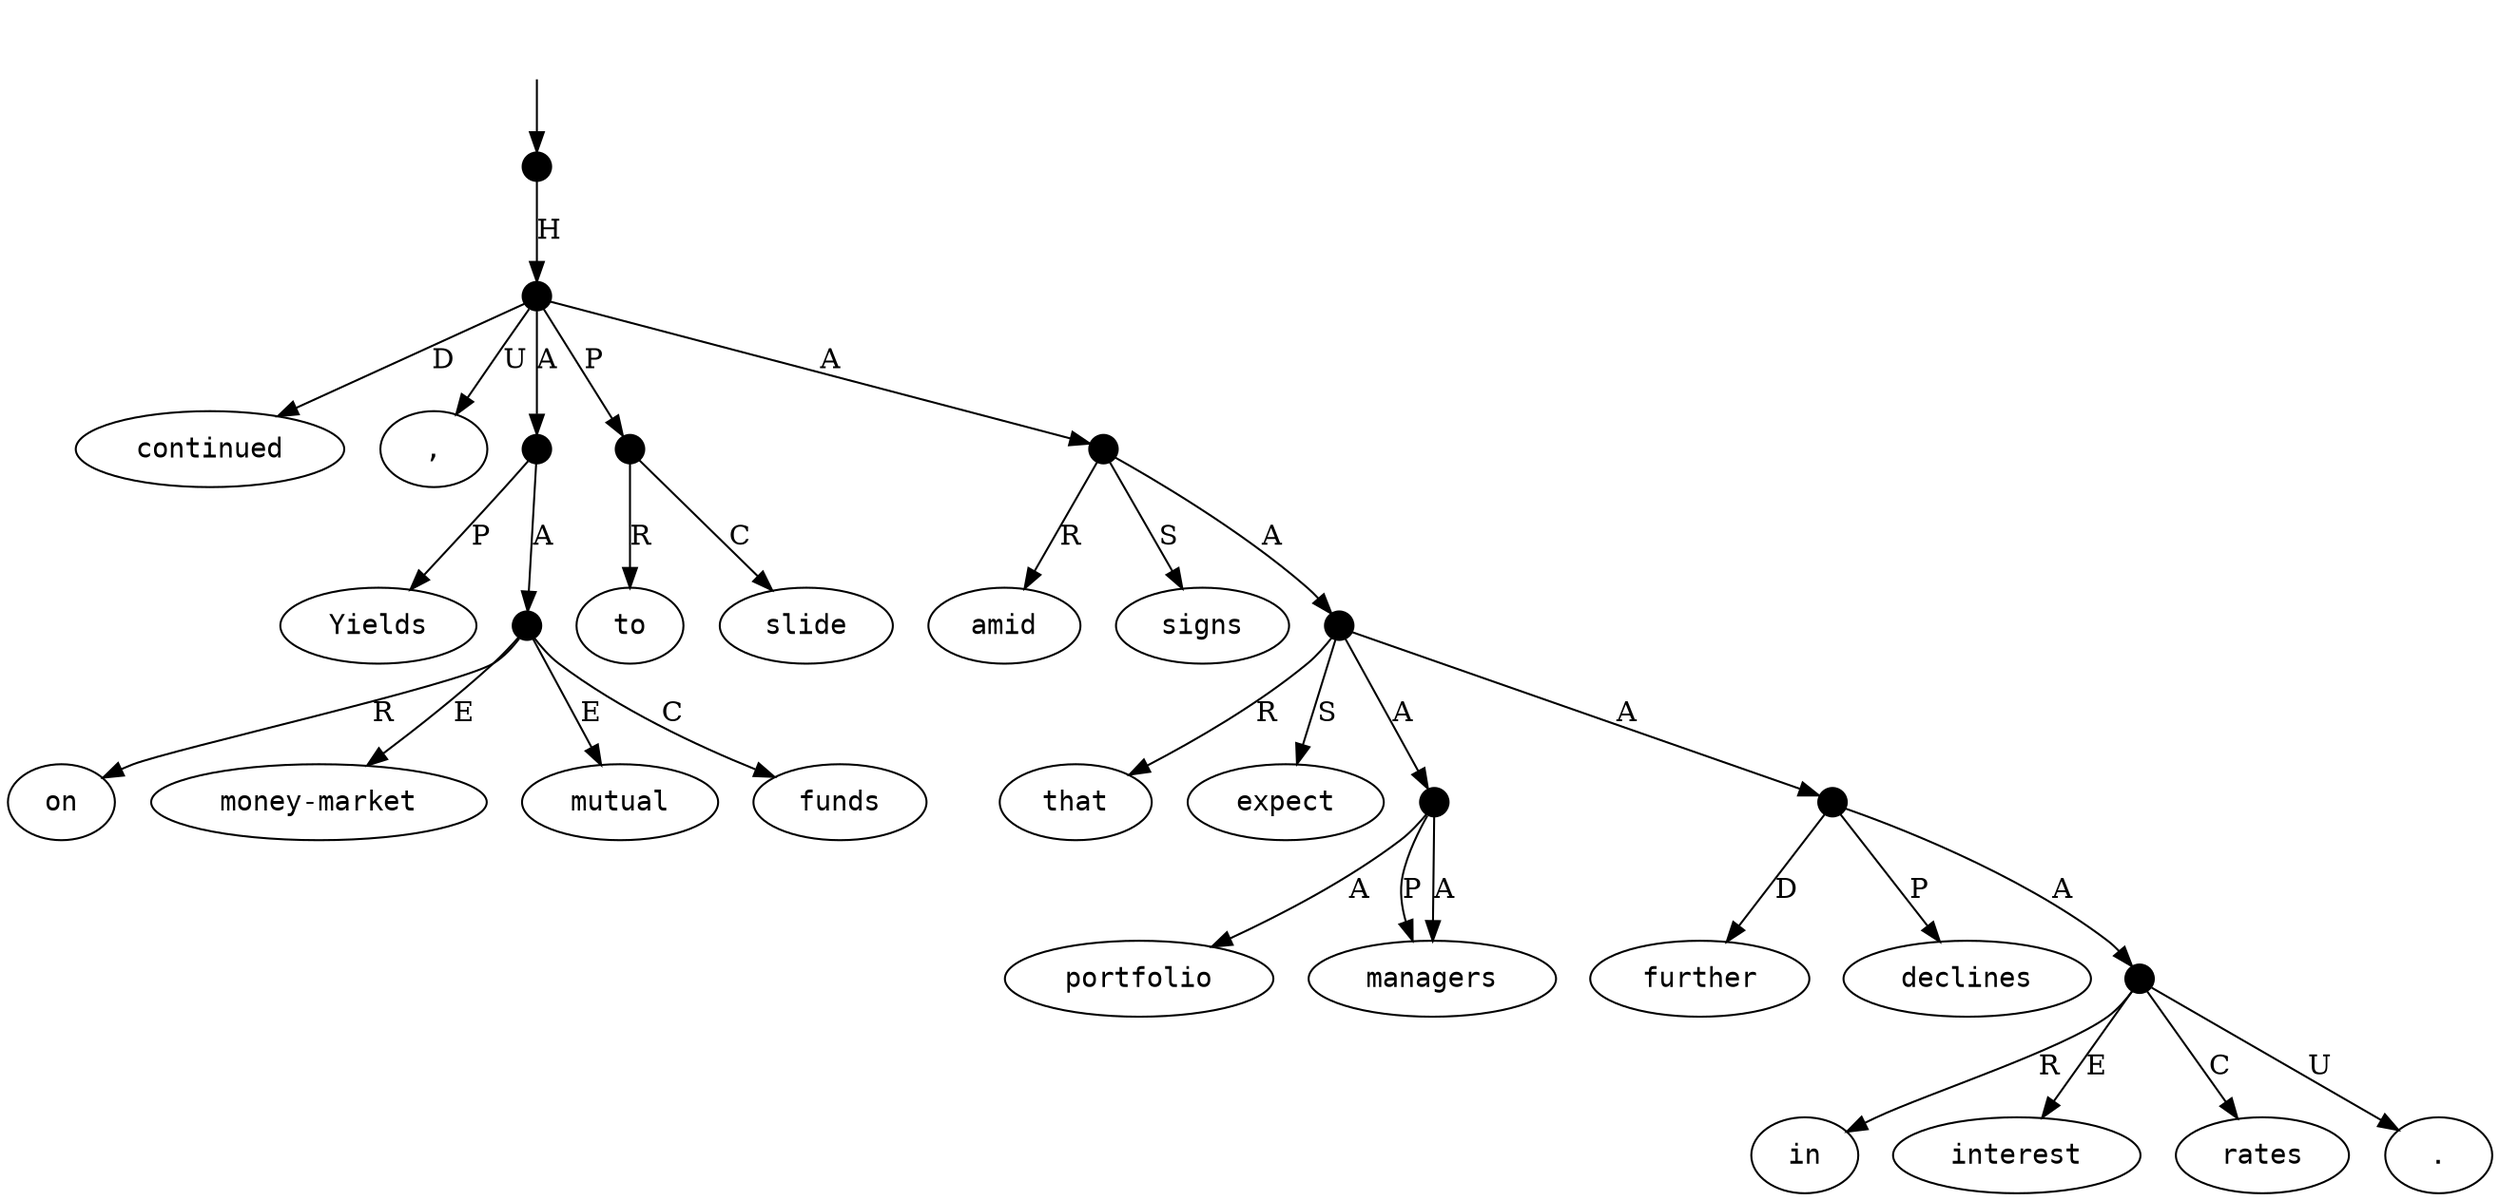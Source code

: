 digraph "20004001" {
  top [ style=invis ];
  top -> 22;
  0 [ label=<<table align="center" border="0" cellspacing="0"><tr><td colspan="2"><font face="Courier">Yields</font></td></tr></table>> ];
  1 [ label=<<table align="center" border="0" cellspacing="0"><tr><td colspan="2"><font face="Courier">on</font></td></tr></table>> ];
  2 [ label=<<table align="center" border="0" cellspacing="0"><tr><td colspan="2"><font face="Courier">money-market</font></td></tr></table>> ];
  3 [ label=<<table align="center" border="0" cellspacing="0"><tr><td colspan="2"><font face="Courier">mutual</font></td></tr></table>> ];
  4 [ label=<<table align="center" border="0" cellspacing="0"><tr><td colspan="2"><font face="Courier">funds</font></td></tr></table>> ];
  5 [ label=<<table align="center" border="0" cellspacing="0"><tr><td colspan="2"><font face="Courier">continued</font></td></tr></table>> ];
  6 [ label=<<table align="center" border="0" cellspacing="0"><tr><td colspan="2"><font face="Courier">to</font></td></tr></table>> ];
  7 [ label=<<table align="center" border="0" cellspacing="0"><tr><td colspan="2"><font face="Courier">slide</font></td></tr></table>> ];
  8 [ label=<<table align="center" border="0" cellspacing="0"><tr><td colspan="2"><font face="Courier">,</font></td></tr></table>> ];
  9 [ label=<<table align="center" border="0" cellspacing="0"><tr><td colspan="2"><font face="Courier">amid</font></td></tr></table>> ];
  10 [ label=<<table align="center" border="0" cellspacing="0"><tr><td colspan="2"><font face="Courier">signs</font></td></tr></table>> ];
  11 [ label=<<table align="center" border="0" cellspacing="0"><tr><td colspan="2"><font face="Courier">that</font></td></tr></table>> ];
  12 [ label=<<table align="center" border="0" cellspacing="0"><tr><td colspan="2"><font face="Courier">portfolio</font></td></tr></table>> ];
  13 [ label=<<table align="center" border="0" cellspacing="0"><tr><td colspan="2"><font face="Courier">managers</font></td></tr></table>> ];
  14 [ label=<<table align="center" border="0" cellspacing="0"><tr><td colspan="2"><font face="Courier">expect</font></td></tr></table>> ];
  15 [ label=<<table align="center" border="0" cellspacing="0"><tr><td colspan="2"><font face="Courier">further</font></td></tr></table>> ];
  16 [ label=<<table align="center" border="0" cellspacing="0"><tr><td colspan="2"><font face="Courier">declines</font></td></tr></table>> ];
  17 [ label=<<table align="center" border="0" cellspacing="0"><tr><td colspan="2"><font face="Courier">in</font></td></tr></table>> ];
  18 [ label=<<table align="center" border="0" cellspacing="0"><tr><td colspan="2"><font face="Courier">interest</font></td></tr></table>> ];
  19 [ label=<<table align="center" border="0" cellspacing="0"><tr><td colspan="2"><font face="Courier">rates</font></td></tr></table>> ];
  20 [ label=<<table align="center" border="0" cellspacing="0"><tr><td colspan="2"><font face="Courier">.</font></td></tr></table>> ];
  21 [ shape=point, width=0.2 ];
  22 [ shape=point, width=0.2 ];
  23 [ shape=point, width=0.2 ];
  24 [ shape=point, width=0.2 ];
  25 [ shape=point, width=0.2 ];
  26 [ shape=point, width=0.2 ];
  27 [ shape=point, width=0.2 ];
  28 [ shape=point, width=0.2 ];
  29 [ shape=point, width=0.2 ];
  30 [ shape=point, width=0.2 ];
  29 -> 30 [ label="A" ];
  23 -> 25 [ label="P" ];
  23 -> 5 [ label="D" ];
  23 -> 8 [ label="U" ];
  21 -> 0 [ label="P" ];
  24 -> 1 [ label="R" ];
  29 -> 16 [ label="P" ];
  27 -> 11 [ label="R" ];
  29 -> 15 [ label="D" ];
  24 -> 3 [ label="E" ];
  26 -> 10 [ label="S" ];
  21 -> 24 [ label="A" ];
  23 -> 21 [ label="A" ];
  24 -> 4 [ label="C" ];
  30 -> 17 [ label="R" ];
  25 -> 7 [ label="C" ];
  27 -> 29 [ label="A" ];
  30 -> 19 [ label="C" ];
  27 -> 28 [ label="A" ];
  27 -> 14 [ label="S" ];
  25 -> 6 [ label="R" ];
  28 -> 13 [ label="P" ];
  23 -> 26 [ label="A" ];
  30 -> 20 [ label="U" ];
  22 -> 23 [ label="H" ];
  28 -> 12 [ label="A" ];
  26 -> 27 [ label="A" ];
  30 -> 18 [ label="E" ];
  26 -> 9 [ label="R" ];
  24 -> 2 [ label="E" ];
  28 -> 13 [ label="A" ];
}


